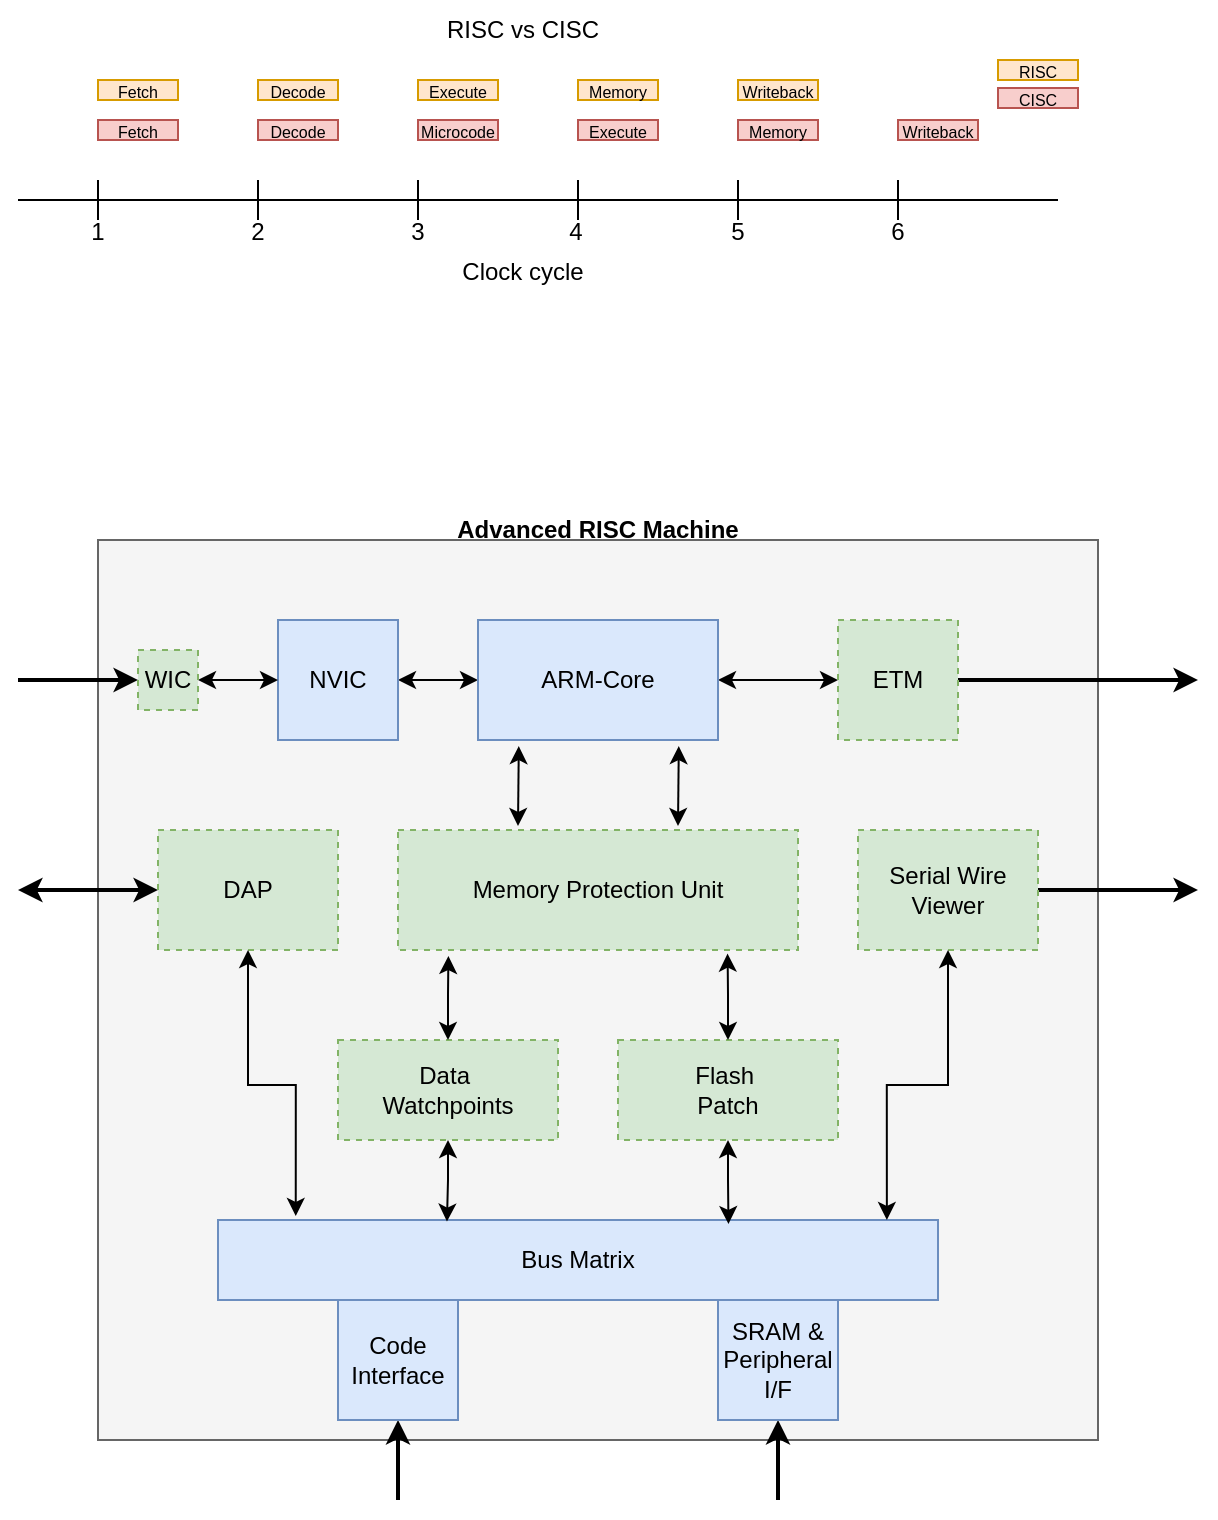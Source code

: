 <mxfile version="26.0.7">
  <diagram name="ARM" id="h23QjlHo4crpFH5SMmIw">
    <mxGraphModel dx="1434" dy="835" grid="1" gridSize="10" guides="1" tooltips="1" connect="1" arrows="1" fold="1" page="1" pageScale="1" pageWidth="850" pageHeight="1100" math="0" shadow="0">
      <root>
        <mxCell id="0" />
        <mxCell id="1" parent="0" />
        <mxCell id="AMeKqEzSBLtvl_0sWR99-1" value="" style="group" parent="1" vertex="1" connectable="0">
          <mxGeometry x="20" y="20" width="530" height="151" as="geometry" />
        </mxCell>
        <mxCell id="WHvNq_m7QJYwMJwsQvEx-1" value="" style="endArrow=none;html=1;rounded=0;" parent="AMeKqEzSBLtvl_0sWR99-1" edge="1">
          <mxGeometry width="50" height="50" relative="1" as="geometry">
            <mxPoint y="100" as="sourcePoint" />
            <mxPoint x="520" y="100" as="targetPoint" />
          </mxGeometry>
        </mxCell>
        <mxCell id="WHvNq_m7QJYwMJwsQvEx-2" value="" style="endArrow=none;html=1;rounded=0;" parent="AMeKqEzSBLtvl_0sWR99-1" edge="1">
          <mxGeometry width="50" height="50" relative="1" as="geometry">
            <mxPoint x="40" y="110" as="sourcePoint" />
            <mxPoint x="40" y="90" as="targetPoint" />
          </mxGeometry>
        </mxCell>
        <mxCell id="WHvNq_m7QJYwMJwsQvEx-3" value="" style="endArrow=none;html=1;rounded=0;" parent="AMeKqEzSBLtvl_0sWR99-1" edge="1">
          <mxGeometry width="50" height="50" relative="1" as="geometry">
            <mxPoint x="120" y="110" as="sourcePoint" />
            <mxPoint x="120" y="90" as="targetPoint" />
          </mxGeometry>
        </mxCell>
        <mxCell id="WHvNq_m7QJYwMJwsQvEx-4" value="" style="endArrow=none;html=1;rounded=0;" parent="AMeKqEzSBLtvl_0sWR99-1" edge="1">
          <mxGeometry width="50" height="50" relative="1" as="geometry">
            <mxPoint x="200" y="110" as="sourcePoint" />
            <mxPoint x="200" y="90" as="targetPoint" />
          </mxGeometry>
        </mxCell>
        <mxCell id="WHvNq_m7QJYwMJwsQvEx-6" value="" style="endArrow=none;html=1;rounded=0;" parent="AMeKqEzSBLtvl_0sWR99-1" edge="1">
          <mxGeometry width="50" height="50" relative="1" as="geometry">
            <mxPoint x="280" y="110" as="sourcePoint" />
            <mxPoint x="280" y="90" as="targetPoint" />
          </mxGeometry>
        </mxCell>
        <mxCell id="WHvNq_m7QJYwMJwsQvEx-7" value="" style="endArrow=none;html=1;rounded=0;" parent="AMeKqEzSBLtvl_0sWR99-1" edge="1">
          <mxGeometry width="50" height="50" relative="1" as="geometry">
            <mxPoint x="360" y="110" as="sourcePoint" />
            <mxPoint x="360" y="90" as="targetPoint" />
          </mxGeometry>
        </mxCell>
        <mxCell id="WHvNq_m7QJYwMJwsQvEx-8" value="" style="endArrow=none;html=1;rounded=0;" parent="AMeKqEzSBLtvl_0sWR99-1" edge="1">
          <mxGeometry width="50" height="50" relative="1" as="geometry">
            <mxPoint x="440" y="110" as="sourcePoint" />
            <mxPoint x="440" y="90" as="targetPoint" />
          </mxGeometry>
        </mxCell>
        <mxCell id="WHvNq_m7QJYwMJwsQvEx-9" value="&lt;font style=&quot;font-size: 8px;&quot;&gt;Fetch&lt;/font&gt;" style="rounded=0;whiteSpace=wrap;html=1;align=center;labelPosition=center;verticalLabelPosition=middle;verticalAlign=middle;fillColor=#ffe6cc;strokeColor=#d79b00;" parent="AMeKqEzSBLtvl_0sWR99-1" vertex="1">
          <mxGeometry x="40" y="40" width="40" height="10" as="geometry" />
        </mxCell>
        <mxCell id="WHvNq_m7QJYwMJwsQvEx-10" value="&lt;font style=&quot;font-size: 8px;&quot;&gt;Decode&lt;/font&gt;" style="rounded=0;whiteSpace=wrap;html=1;align=center;labelPosition=center;verticalLabelPosition=middle;verticalAlign=middle;fillColor=#ffe6cc;strokeColor=#d79b00;" parent="AMeKqEzSBLtvl_0sWR99-1" vertex="1">
          <mxGeometry x="120" y="40" width="40" height="10" as="geometry" />
        </mxCell>
        <mxCell id="WHvNq_m7QJYwMJwsQvEx-11" value="&lt;font style=&quot;font-size: 8px;&quot;&gt;Execute&lt;/font&gt;" style="rounded=0;whiteSpace=wrap;html=1;align=center;labelPosition=center;verticalLabelPosition=middle;verticalAlign=middle;fillColor=#ffe6cc;strokeColor=#d79b00;" parent="AMeKqEzSBLtvl_0sWR99-1" vertex="1">
          <mxGeometry x="200" y="40" width="40" height="10" as="geometry" />
        </mxCell>
        <mxCell id="WHvNq_m7QJYwMJwsQvEx-12" value="&lt;font style=&quot;font-size: 8px;&quot;&gt;Memory&lt;/font&gt;" style="rounded=0;whiteSpace=wrap;html=1;align=center;labelPosition=center;verticalLabelPosition=middle;verticalAlign=middle;fillColor=#ffe6cc;strokeColor=#d79b00;" parent="AMeKqEzSBLtvl_0sWR99-1" vertex="1">
          <mxGeometry x="280" y="40" width="40" height="10" as="geometry" />
        </mxCell>
        <mxCell id="WHvNq_m7QJYwMJwsQvEx-13" value="&lt;font style=&quot;font-size: 8px;&quot;&gt;Writeback&lt;/font&gt;" style="rounded=0;whiteSpace=wrap;html=1;align=center;labelPosition=center;verticalLabelPosition=middle;verticalAlign=middle;fillColor=#ffe6cc;strokeColor=#d79b00;" parent="AMeKqEzSBLtvl_0sWR99-1" vertex="1">
          <mxGeometry x="360" y="40" width="40" height="10" as="geometry" />
        </mxCell>
        <mxCell id="WHvNq_m7QJYwMJwsQvEx-14" value="&lt;font style=&quot;font-size: 8px;&quot;&gt;Fetch&lt;/font&gt;" style="rounded=0;whiteSpace=wrap;html=1;align=center;labelPosition=center;verticalLabelPosition=middle;verticalAlign=middle;fillColor=#f8cecc;strokeColor=#b85450;" parent="AMeKqEzSBLtvl_0sWR99-1" vertex="1">
          <mxGeometry x="40" y="60" width="40" height="10" as="geometry" />
        </mxCell>
        <mxCell id="WHvNq_m7QJYwMJwsQvEx-15" value="&lt;font style=&quot;font-size: 8px;&quot;&gt;Decode&lt;/font&gt;" style="rounded=0;whiteSpace=wrap;html=1;align=center;labelPosition=center;verticalLabelPosition=middle;verticalAlign=middle;fillColor=#f8cecc;strokeColor=#b85450;" parent="AMeKqEzSBLtvl_0sWR99-1" vertex="1">
          <mxGeometry x="120" y="60" width="40" height="10" as="geometry" />
        </mxCell>
        <mxCell id="WHvNq_m7QJYwMJwsQvEx-16" value="&lt;font style=&quot;font-size: 8px;&quot;&gt;Microcode&lt;/font&gt;" style="rounded=0;whiteSpace=wrap;html=1;align=center;labelPosition=center;verticalLabelPosition=middle;verticalAlign=middle;fillColor=#f8cecc;strokeColor=#b85450;" parent="AMeKqEzSBLtvl_0sWR99-1" vertex="1">
          <mxGeometry x="200" y="60" width="40" height="10" as="geometry" />
        </mxCell>
        <mxCell id="WHvNq_m7QJYwMJwsQvEx-17" value="&lt;font style=&quot;font-size: 8px;&quot;&gt;Execute&lt;/font&gt;" style="rounded=0;whiteSpace=wrap;html=1;align=center;labelPosition=center;verticalLabelPosition=middle;verticalAlign=middle;fillColor=#f8cecc;strokeColor=#b85450;" parent="AMeKqEzSBLtvl_0sWR99-1" vertex="1">
          <mxGeometry x="280" y="60" width="40" height="10" as="geometry" />
        </mxCell>
        <mxCell id="WHvNq_m7QJYwMJwsQvEx-18" value="&lt;font style=&quot;font-size: 8px;&quot;&gt;Memory&lt;/font&gt;" style="rounded=0;whiteSpace=wrap;html=1;align=center;labelPosition=center;verticalLabelPosition=middle;verticalAlign=middle;fillColor=#f8cecc;strokeColor=#b85450;" parent="AMeKqEzSBLtvl_0sWR99-1" vertex="1">
          <mxGeometry x="360" y="60" width="40" height="10" as="geometry" />
        </mxCell>
        <mxCell id="WHvNq_m7QJYwMJwsQvEx-19" value="&lt;font style=&quot;font-size: 8px;&quot;&gt;Writeback&lt;/font&gt;" style="rounded=0;whiteSpace=wrap;html=1;align=center;labelPosition=center;verticalLabelPosition=middle;verticalAlign=middle;fillColor=#f8cecc;strokeColor=#b85450;" parent="AMeKqEzSBLtvl_0sWR99-1" vertex="1">
          <mxGeometry x="440" y="60" width="40" height="10" as="geometry" />
        </mxCell>
        <mxCell id="WHvNq_m7QJYwMJwsQvEx-20" value="&lt;font style=&quot;font-size: 8px;&quot;&gt;RISC&lt;/font&gt;" style="rounded=0;whiteSpace=wrap;html=1;align=center;labelPosition=center;verticalLabelPosition=middle;verticalAlign=middle;fillColor=#ffe6cc;strokeColor=#d79b00;" parent="AMeKqEzSBLtvl_0sWR99-1" vertex="1">
          <mxGeometry x="490" y="30" width="40" height="10" as="geometry" />
        </mxCell>
        <mxCell id="WHvNq_m7QJYwMJwsQvEx-21" value="&lt;font style=&quot;font-size: 8px;&quot;&gt;CISC&lt;/font&gt;" style="rounded=0;whiteSpace=wrap;html=1;align=center;labelPosition=center;verticalLabelPosition=middle;verticalAlign=middle;fillColor=#f8cecc;strokeColor=#b85450;" parent="AMeKqEzSBLtvl_0sWR99-1" vertex="1">
          <mxGeometry x="490" y="44" width="40" height="10" as="geometry" />
        </mxCell>
        <mxCell id="WHvNq_m7QJYwMJwsQvEx-22" value="1" style="text;html=1;align=center;verticalAlign=middle;whiteSpace=wrap;rounded=0;" parent="AMeKqEzSBLtvl_0sWR99-1" vertex="1">
          <mxGeometry x="25" y="111" width="30" height="10" as="geometry" />
        </mxCell>
        <mxCell id="WHvNq_m7QJYwMJwsQvEx-23" value="2" style="text;html=1;align=center;verticalAlign=middle;whiteSpace=wrap;rounded=0;" parent="AMeKqEzSBLtvl_0sWR99-1" vertex="1">
          <mxGeometry x="105" y="111" width="30" height="10" as="geometry" />
        </mxCell>
        <mxCell id="WHvNq_m7QJYwMJwsQvEx-24" value="3" style="text;html=1;align=center;verticalAlign=middle;whiteSpace=wrap;rounded=0;" parent="AMeKqEzSBLtvl_0sWR99-1" vertex="1">
          <mxGeometry x="185" y="111" width="30" height="10" as="geometry" />
        </mxCell>
        <mxCell id="WHvNq_m7QJYwMJwsQvEx-25" value="4" style="text;html=1;align=center;verticalAlign=middle;whiteSpace=wrap;rounded=0;" parent="AMeKqEzSBLtvl_0sWR99-1" vertex="1">
          <mxGeometry x="264" y="111" width="30" height="10" as="geometry" />
        </mxCell>
        <mxCell id="WHvNq_m7QJYwMJwsQvEx-26" value="5" style="text;html=1;align=center;verticalAlign=middle;whiteSpace=wrap;rounded=0;" parent="AMeKqEzSBLtvl_0sWR99-1" vertex="1">
          <mxGeometry x="345" y="111" width="30" height="10" as="geometry" />
        </mxCell>
        <mxCell id="WHvNq_m7QJYwMJwsQvEx-27" value="6" style="text;html=1;align=center;verticalAlign=middle;whiteSpace=wrap;rounded=0;" parent="AMeKqEzSBLtvl_0sWR99-1" vertex="1">
          <mxGeometry x="425" y="111" width="30" height="10" as="geometry" />
        </mxCell>
        <mxCell id="WHvNq_m7QJYwMJwsQvEx-28" value="Clock cycle" style="text;html=1;align=center;verticalAlign=middle;whiteSpace=wrap;rounded=0;" parent="AMeKqEzSBLtvl_0sWR99-1" vertex="1">
          <mxGeometry x="215" y="121" width="75" height="30" as="geometry" />
        </mxCell>
        <mxCell id="WHvNq_m7QJYwMJwsQvEx-29" value="RISC vs CISC" style="text;html=1;align=center;verticalAlign=middle;whiteSpace=wrap;rounded=0;" parent="AMeKqEzSBLtvl_0sWR99-1" vertex="1">
          <mxGeometry x="202" width="101" height="30" as="geometry" />
        </mxCell>
        <mxCell id="AMeKqEzSBLtvl_0sWR99-40" value="" style="group" parent="1" vertex="1" connectable="0">
          <mxGeometry x="20" y="270" width="590.0" height="500" as="geometry" />
        </mxCell>
        <mxCell id="AMeKqEzSBLtvl_0sWR99-2" value="" style="rounded=0;whiteSpace=wrap;html=1;fillColor=#f5f5f5;fontColor=#333333;strokeColor=#666666;" parent="AMeKqEzSBLtvl_0sWR99-40" vertex="1">
          <mxGeometry x="40" y="20" width="500" height="450" as="geometry" />
        </mxCell>
        <mxCell id="AMeKqEzSBLtvl_0sWR99-6" style="edgeStyle=orthogonalEdgeStyle;rounded=0;orthogonalLoop=1;jettySize=auto;html=1;startArrow=classic;startFill=1;" parent="AMeKqEzSBLtvl_0sWR99-40" source="AMeKqEzSBLtvl_0sWR99-3" target="AMeKqEzSBLtvl_0sWR99-4" edge="1">
          <mxGeometry relative="1" as="geometry" />
        </mxCell>
        <mxCell id="AMeKqEzSBLtvl_0sWR99-8" style="edgeStyle=orthogonalEdgeStyle;rounded=0;orthogonalLoop=1;jettySize=auto;html=1;entryX=1;entryY=0.5;entryDx=0;entryDy=0;startArrow=classic;startFill=1;" parent="AMeKqEzSBLtvl_0sWR99-40" source="AMeKqEzSBLtvl_0sWR99-3" target="AMeKqEzSBLtvl_0sWR99-7" edge="1">
          <mxGeometry relative="1" as="geometry" />
        </mxCell>
        <mxCell id="AMeKqEzSBLtvl_0sWR99-3" value="ARM-Core" style="rounded=0;whiteSpace=wrap;html=1;fillColor=#dae8fc;strokeColor=#6c8ebf;" parent="AMeKqEzSBLtvl_0sWR99-40" vertex="1">
          <mxGeometry x="230" y="60" width="120" height="60" as="geometry" />
        </mxCell>
        <mxCell id="AMeKqEzSBLtvl_0sWR99-15" style="edgeStyle=orthogonalEdgeStyle;rounded=0;orthogonalLoop=1;jettySize=auto;html=1;strokeWidth=2;" parent="AMeKqEzSBLtvl_0sWR99-40" source="AMeKqEzSBLtvl_0sWR99-4" edge="1">
          <mxGeometry relative="1" as="geometry">
            <mxPoint x="590.0" y="90.0" as="targetPoint" />
          </mxGeometry>
        </mxCell>
        <mxCell id="AMeKqEzSBLtvl_0sWR99-4" value="ETM" style="rounded=0;whiteSpace=wrap;html=1;dashed=1;fillColor=#d5e8d4;strokeColor=#82b366;" parent="AMeKqEzSBLtvl_0sWR99-40" vertex="1">
          <mxGeometry x="410" y="60" width="60" height="60" as="geometry" />
        </mxCell>
        <mxCell id="AMeKqEzSBLtvl_0sWR99-7" value="NVIC" style="rounded=0;whiteSpace=wrap;html=1;fillColor=#dae8fc;strokeColor=#6c8ebf;" parent="AMeKqEzSBLtvl_0sWR99-40" vertex="1">
          <mxGeometry x="130" y="60" width="60" height="60" as="geometry" />
        </mxCell>
        <mxCell id="AMeKqEzSBLtvl_0sWR99-10" style="edgeStyle=orthogonalEdgeStyle;rounded=0;orthogonalLoop=1;jettySize=auto;html=1;entryX=0;entryY=0.5;entryDx=0;entryDy=0;startArrow=classic;startFill=1;" parent="AMeKqEzSBLtvl_0sWR99-40" source="AMeKqEzSBLtvl_0sWR99-9" target="AMeKqEzSBLtvl_0sWR99-7" edge="1">
          <mxGeometry relative="1" as="geometry" />
        </mxCell>
        <mxCell id="AMeKqEzSBLtvl_0sWR99-11" style="edgeStyle=orthogonalEdgeStyle;rounded=0;orthogonalLoop=1;jettySize=auto;html=1;startArrow=classic;startFill=1;endArrow=none;strokeWidth=2;" parent="AMeKqEzSBLtvl_0sWR99-40" source="AMeKqEzSBLtvl_0sWR99-9" edge="1">
          <mxGeometry relative="1" as="geometry">
            <mxPoint y="90.0" as="targetPoint" />
          </mxGeometry>
        </mxCell>
        <mxCell id="AMeKqEzSBLtvl_0sWR99-9" value="WIC" style="rounded=0;whiteSpace=wrap;html=1;dashed=1;fillColor=#d5e8d4;strokeColor=#82b366;" parent="AMeKqEzSBLtvl_0sWR99-40" vertex="1">
          <mxGeometry x="60" y="75" width="30" height="30" as="geometry" />
        </mxCell>
        <mxCell id="AMeKqEzSBLtvl_0sWR99-12" value="Memory Protection Unit" style="rounded=0;whiteSpace=wrap;html=1;dashed=1;fillColor=#d5e8d4;strokeColor=#82b366;" parent="AMeKqEzSBLtvl_0sWR99-40" vertex="1">
          <mxGeometry x="190" y="165" width="200" height="60" as="geometry" />
        </mxCell>
        <mxCell id="AMeKqEzSBLtvl_0sWR99-16" style="edgeStyle=orthogonalEdgeStyle;rounded=0;orthogonalLoop=1;jettySize=auto;html=1;startArrow=none;startFill=0;strokeWidth=2;" parent="AMeKqEzSBLtvl_0sWR99-40" source="AMeKqEzSBLtvl_0sWR99-13" edge="1">
          <mxGeometry relative="1" as="geometry">
            <mxPoint x="590.0" y="195.0" as="targetPoint" />
          </mxGeometry>
        </mxCell>
        <mxCell id="AMeKqEzSBLtvl_0sWR99-13" value="Serial Wire&lt;div&gt;Viewer&lt;/div&gt;" style="rounded=0;whiteSpace=wrap;html=1;dashed=1;fillColor=#d5e8d4;strokeColor=#82b366;" parent="AMeKqEzSBLtvl_0sWR99-40" vertex="1">
          <mxGeometry x="420" y="165" width="90" height="60" as="geometry" />
        </mxCell>
        <mxCell id="AMeKqEzSBLtvl_0sWR99-17" style="edgeStyle=orthogonalEdgeStyle;rounded=0;orthogonalLoop=1;jettySize=auto;html=1;startArrow=classic;startFill=1;strokeWidth=2;" parent="AMeKqEzSBLtvl_0sWR99-40" source="AMeKqEzSBLtvl_0sWR99-14" edge="1">
          <mxGeometry relative="1" as="geometry">
            <mxPoint y="195.0" as="targetPoint" />
          </mxGeometry>
        </mxCell>
        <mxCell id="AMeKqEzSBLtvl_0sWR99-14" value="DAP" style="rounded=0;whiteSpace=wrap;html=1;dashed=1;fillColor=#d5e8d4;strokeColor=#82b366;" parent="AMeKqEzSBLtvl_0sWR99-40" vertex="1">
          <mxGeometry x="70" y="165" width="90" height="60" as="geometry" />
        </mxCell>
        <mxCell id="AMeKqEzSBLtvl_0sWR99-18" value="" style="endArrow=classic;startArrow=classic;html=1;rounded=0;entryX=0.17;entryY=1.001;entryDx=0;entryDy=0;entryPerimeter=0;" parent="AMeKqEzSBLtvl_0sWR99-40" edge="1">
          <mxGeometry width="50" height="50" relative="1" as="geometry">
            <mxPoint x="250" y="163" as="sourcePoint" />
            <mxPoint x="250.4" y="123.06" as="targetPoint" />
          </mxGeometry>
        </mxCell>
        <mxCell id="AMeKqEzSBLtvl_0sWR99-19" value="" style="endArrow=classic;startArrow=classic;html=1;rounded=0;entryX=0.17;entryY=1.001;entryDx=0;entryDy=0;entryPerimeter=0;" parent="AMeKqEzSBLtvl_0sWR99-40" edge="1">
          <mxGeometry width="50" height="50" relative="1" as="geometry">
            <mxPoint x="330" y="163" as="sourcePoint" />
            <mxPoint x="330.4" y="123.06" as="targetPoint" />
          </mxGeometry>
        </mxCell>
        <mxCell id="AMeKqEzSBLtvl_0sWR99-20" value="Data&amp;nbsp;&lt;div&gt;Watchp&lt;span style=&quot;background-color: transparent; color: light-dark(rgb(0, 0, 0), rgb(255, 255, 255));&quot;&gt;oints&lt;/span&gt;&lt;/div&gt;" style="rounded=0;whiteSpace=wrap;html=1;dashed=1;fillColor=#d5e8d4;strokeColor=#82b366;" parent="AMeKqEzSBLtvl_0sWR99-40" vertex="1">
          <mxGeometry x="160" y="270" width="110" height="50" as="geometry" />
        </mxCell>
        <mxCell id="AMeKqEzSBLtvl_0sWR99-21" value="Flash&amp;nbsp;&lt;div&gt;Patch&lt;/div&gt;" style="rounded=0;whiteSpace=wrap;html=1;dashed=1;fillColor=#d5e8d4;strokeColor=#82b366;" parent="AMeKqEzSBLtvl_0sWR99-40" vertex="1">
          <mxGeometry x="300" y="270" width="110" height="50" as="geometry" />
        </mxCell>
        <mxCell id="AMeKqEzSBLtvl_0sWR99-24" value="Bus Matrix" style="rounded=0;whiteSpace=wrap;html=1;fillColor=#dae8fc;strokeColor=#6c8ebf;" parent="AMeKqEzSBLtvl_0sWR99-40" vertex="1">
          <mxGeometry x="100" y="360" width="360" height="40" as="geometry" />
        </mxCell>
        <mxCell id="AMeKqEzSBLtvl_0sWR99-27" style="edgeStyle=orthogonalEdgeStyle;rounded=0;orthogonalLoop=1;jettySize=auto;html=1;startArrow=classic;startFill=1;endArrow=none;strokeWidth=2;" parent="AMeKqEzSBLtvl_0sWR99-40" source="AMeKqEzSBLtvl_0sWR99-25" edge="1">
          <mxGeometry relative="1" as="geometry">
            <mxPoint x="190" y="500" as="targetPoint" />
          </mxGeometry>
        </mxCell>
        <mxCell id="AMeKqEzSBLtvl_0sWR99-25" value="Code&lt;div&gt;Interface&lt;/div&gt;" style="rounded=0;whiteSpace=wrap;html=1;fillColor=#dae8fc;strokeColor=#6c8ebf;" parent="AMeKqEzSBLtvl_0sWR99-40" vertex="1">
          <mxGeometry x="160" y="400" width="60" height="60" as="geometry" />
        </mxCell>
        <mxCell id="AMeKqEzSBLtvl_0sWR99-28" style="edgeStyle=orthogonalEdgeStyle;rounded=0;orthogonalLoop=1;jettySize=auto;html=1;startArrow=classic;startFill=1;endArrow=none;strokeWidth=2;" parent="AMeKqEzSBLtvl_0sWR99-40" source="AMeKqEzSBLtvl_0sWR99-26" edge="1">
          <mxGeometry relative="1" as="geometry">
            <mxPoint x="380" y="500" as="targetPoint" />
          </mxGeometry>
        </mxCell>
        <mxCell id="AMeKqEzSBLtvl_0sWR99-26" value="SRAM &amp;amp;&lt;div&gt;Peripheral&lt;/div&gt;&lt;div&gt;I/F&lt;/div&gt;" style="rounded=0;whiteSpace=wrap;html=1;fillColor=#dae8fc;strokeColor=#6c8ebf;" parent="AMeKqEzSBLtvl_0sWR99-40" vertex="1">
          <mxGeometry x="350" y="400" width="60" height="60" as="geometry" />
        </mxCell>
        <mxCell id="AMeKqEzSBLtvl_0sWR99-31" style="edgeStyle=orthogonalEdgeStyle;rounded=0;orthogonalLoop=1;jettySize=auto;html=1;entryX=0.318;entryY=0.02;entryDx=0;entryDy=0;entryPerimeter=0;startArrow=classic;startFill=1;" parent="AMeKqEzSBLtvl_0sWR99-40" source="AMeKqEzSBLtvl_0sWR99-20" target="AMeKqEzSBLtvl_0sWR99-24" edge="1">
          <mxGeometry relative="1" as="geometry" />
        </mxCell>
        <mxCell id="AMeKqEzSBLtvl_0sWR99-32" style="edgeStyle=orthogonalEdgeStyle;rounded=0;orthogonalLoop=1;jettySize=auto;html=1;entryX=0.709;entryY=0.05;entryDx=0;entryDy=0;entryPerimeter=0;startArrow=classic;startFill=1;" parent="AMeKqEzSBLtvl_0sWR99-40" source="AMeKqEzSBLtvl_0sWR99-21" target="AMeKqEzSBLtvl_0sWR99-24" edge="1">
          <mxGeometry relative="1" as="geometry" />
        </mxCell>
        <mxCell id="AMeKqEzSBLtvl_0sWR99-34" style="edgeStyle=orthogonalEdgeStyle;rounded=0;orthogonalLoop=1;jettySize=auto;html=1;entryX=0.824;entryY=1.03;entryDx=0;entryDy=0;entryPerimeter=0;startArrow=classic;startFill=1;" parent="AMeKqEzSBLtvl_0sWR99-40" source="AMeKqEzSBLtvl_0sWR99-21" target="AMeKqEzSBLtvl_0sWR99-12" edge="1">
          <mxGeometry relative="1" as="geometry" />
        </mxCell>
        <mxCell id="AMeKqEzSBLtvl_0sWR99-35" style="edgeStyle=orthogonalEdgeStyle;rounded=0;orthogonalLoop=1;jettySize=auto;html=1;entryX=0.126;entryY=1.05;entryDx=0;entryDy=0;entryPerimeter=0;startArrow=classic;startFill=1;" parent="AMeKqEzSBLtvl_0sWR99-40" source="AMeKqEzSBLtvl_0sWR99-20" target="AMeKqEzSBLtvl_0sWR99-12" edge="1">
          <mxGeometry relative="1" as="geometry" />
        </mxCell>
        <mxCell id="AMeKqEzSBLtvl_0sWR99-36" style="edgeStyle=orthogonalEdgeStyle;rounded=0;orthogonalLoop=1;jettySize=auto;html=1;entryX=0.108;entryY=-0.05;entryDx=0;entryDy=0;entryPerimeter=0;startArrow=classic;startFill=1;" parent="AMeKqEzSBLtvl_0sWR99-40" source="AMeKqEzSBLtvl_0sWR99-14" target="AMeKqEzSBLtvl_0sWR99-24" edge="1">
          <mxGeometry relative="1" as="geometry" />
        </mxCell>
        <mxCell id="AMeKqEzSBLtvl_0sWR99-37" style="edgeStyle=orthogonalEdgeStyle;rounded=0;orthogonalLoop=1;jettySize=auto;html=1;entryX=0.929;entryY=0;entryDx=0;entryDy=0;entryPerimeter=0;startArrow=classic;startFill=1;" parent="AMeKqEzSBLtvl_0sWR99-40" source="AMeKqEzSBLtvl_0sWR99-13" target="AMeKqEzSBLtvl_0sWR99-24" edge="1">
          <mxGeometry relative="1" as="geometry" />
        </mxCell>
        <mxCell id="AMeKqEzSBLtvl_0sWR99-39" value="&lt;b&gt;Advanced RISC Machine&lt;/b&gt;" style="text;html=1;align=center;verticalAlign=middle;whiteSpace=wrap;rounded=0;" parent="AMeKqEzSBLtvl_0sWR99-40" vertex="1">
          <mxGeometry x="210" width="160" height="30" as="geometry" />
        </mxCell>
      </root>
    </mxGraphModel>
  </diagram>
</mxfile>
